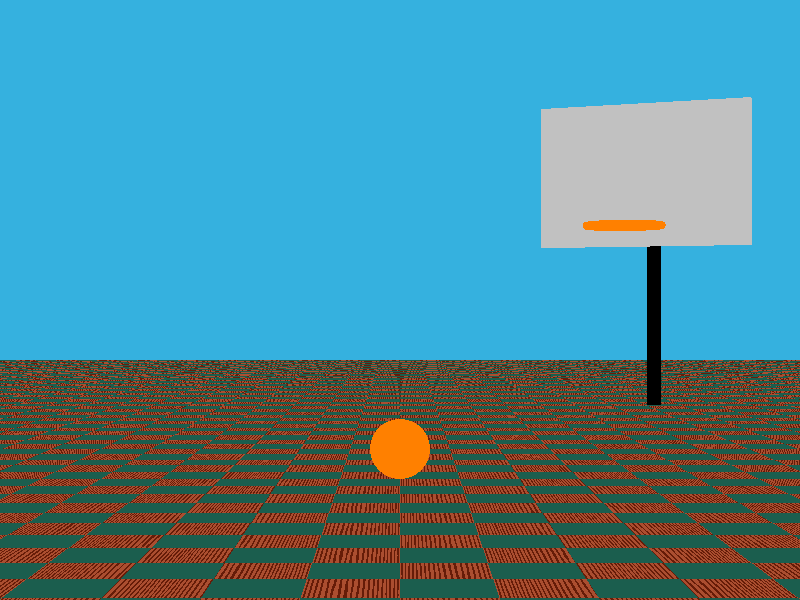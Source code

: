 global_settings { assumed_gamma 2.2 }

#include "colors.inc"
#include "golds.inc"
#include "metals.inc"
#include "textures.inc"
#include "woods.inc"

background { color Black }

camera {
    location <0, 3, -25>
    look_at  <0, 3,  3>
    angle 30
}

#declare HoopR = 1;      
#declare BBSize = 6;

#declare HoopTop =
union { 
    torus { HoopR,.1
        pigment { Orange }
    }
    box {
        <0,BBSize*(2/3),0>,
        <BBSize,0,-.2>
        translate <-BBSize/2,-.5,HoopR+1>
        texture { T_Chrome_4B }
    }
}

#declare Hoop =
union { 
    object { HoopTop
        translate <0,5,0>
    }
    cylinder {
        <0,0,0>
        <0,5.1,0>
        .2
        translate <0,0,3>
        pigment { Black }
        
    }  

}


  
plane { y, 0
    pigment {
      checker pigment { HuntersGreen }   ,
      pigment { P_WoodGrain8A }
    }
    finish {
          ambient 0.1
          diffuse 0.6
          phong .7
          reflection .5
    }
}


plane { z, 50
   pigment {
      color SummerSky
   }
   finish {
      ambient 0.2
      diffuse 0.2
   }
}

 
#declare HX = 6;
#declare HY = 0;
#declare HZ = 15;
#declare HR = 0;

object { Hoop
    
    interior { ior 1.6 }
    finish  {
        ambient 0.1
        diffuse 0.1
        reflection 0.1
        specular 0.8
        roughness 0.003
        phong 1
        phong_size 400
    }
    rotate <0,25,HR> 
    translate <HX,HY,HZ>      
}

#declare BallR = .5;
#declare Bx = 0;
#declare By = 0;
#declare Bz = 0;

#if (clock < 5) 
    #local clk  = 2.5 * clock * (pi/5);
    #declare Bx = -clock;
    #declare By = abs(sin(clk));
    #declare Bz = -clock;    
#end

#if (clock >= 5 & clock < 10) // Ball at <-5,0,-5>
    #local clk = clock-5;    // 0 to 5
    #local clk_pi  = 2.5 * clk * (pi/5);
    #declare Bx = -5 + clk*2;
    #declare By = -((clk-2.5)*(clk-2.5))+7;
    #declare Bz = -5 + clk*1.5;    
#end

sphere {
      <0,0,0>
      BallR
      translate <Bx,BallR+By,Bz>
      pigment { color Orange }
} 

light_source {
    <2, 4, -1>
    color White
}

light_source {
    <2, 4, 1>
    color White
}

light_source {
    <-4,5,-4>
    color White
}

light_source { <0,10,30> color White }